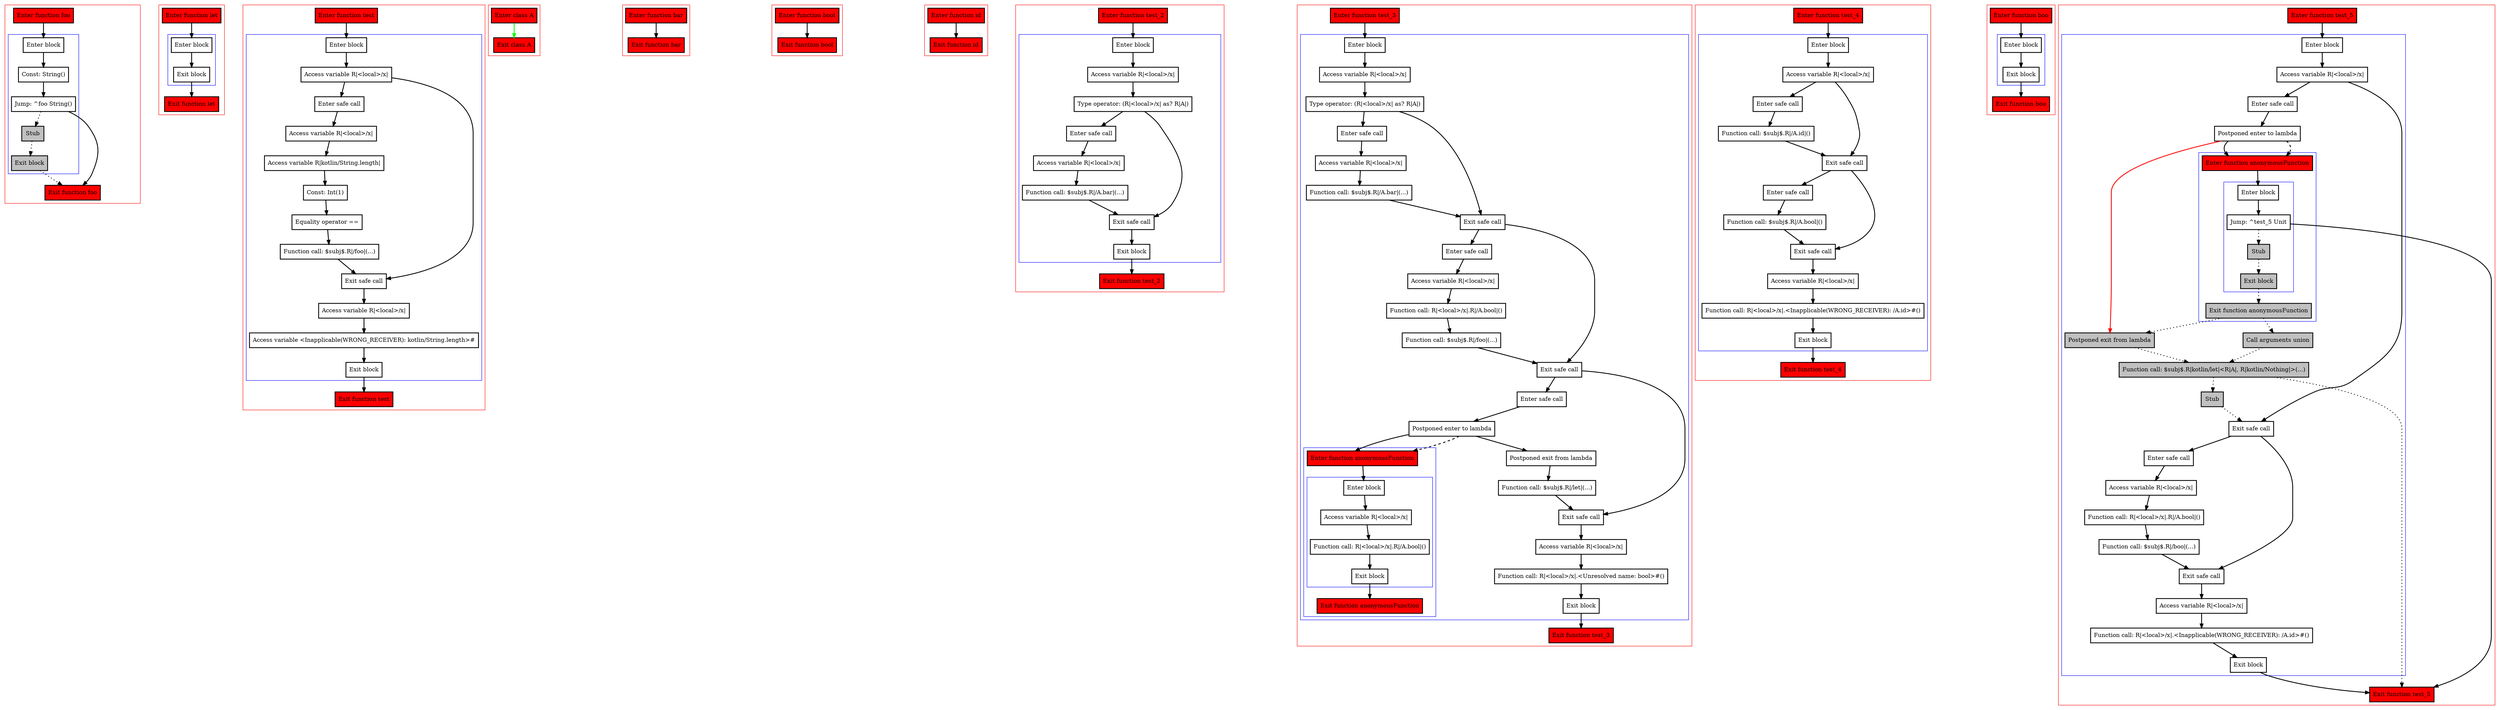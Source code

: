 digraph safeCalls_kt {
    graph [nodesep=3]
    node [shape=box penwidth=2]
    edge [penwidth=2]

    subgraph cluster_0 {
        color=red
        0 [label="Enter function foo" style="filled" fillcolor=red];
        subgraph cluster_1 {
            color=blue
            1 [label="Enter block"];
            2 [label="Const: String()"];
            3 [label="Jump: ^foo String()"];
            4 [label="Stub" style="filled" fillcolor=gray];
            5 [label="Exit block" style="filled" fillcolor=gray];
        }
        6 [label="Exit function foo" style="filled" fillcolor=red];
    }
    0 -> {1};
    1 -> {2};
    2 -> {3};
    3 -> {6};
    3 -> {4} [style=dotted];
    4 -> {5} [style=dotted];
    5 -> {6} [style=dotted];

    subgraph cluster_2 {
        color=red
        7 [label="Enter function let" style="filled" fillcolor=red];
        subgraph cluster_3 {
            color=blue
            8 [label="Enter block"];
            9 [label="Exit block"];
        }
        10 [label="Exit function let" style="filled" fillcolor=red];
    }
    7 -> {8};
    8 -> {9};
    9 -> {10};

    subgraph cluster_4 {
        color=red
        11 [label="Enter function test" style="filled" fillcolor=red];
        subgraph cluster_5 {
            color=blue
            12 [label="Enter block"];
            13 [label="Access variable R|<local>/x|"];
            14 [label="Enter safe call"];
            15 [label="Access variable R|<local>/x|"];
            16 [label="Access variable R|kotlin/String.length|"];
            17 [label="Const: Int(1)"];
            18 [label="Equality operator =="];
            19 [label="Function call: $subj$.R|/foo|(...)"];
            20 [label="Exit safe call"];
            21 [label="Access variable R|<local>/x|"];
            22 [label="Access variable <Inapplicable(WRONG_RECEIVER): kotlin/String.length>#"];
            23 [label="Exit block"];
        }
        24 [label="Exit function test" style="filled" fillcolor=red];
    }
    11 -> {12};
    12 -> {13};
    13 -> {14 20};
    14 -> {15};
    15 -> {16};
    16 -> {17};
    17 -> {18};
    18 -> {19};
    19 -> {20};
    20 -> {21};
    21 -> {22};
    22 -> {23};
    23 -> {24};

    subgraph cluster_6 {
        color=red
        25 [label="Enter class A" style="filled" fillcolor=red];
        26 [label="Exit class A" style="filled" fillcolor=red];
    }
    25 -> {26} [color=green];

    subgraph cluster_7 {
        color=red
        27 [label="Enter function bar" style="filled" fillcolor=red];
        28 [label="Exit function bar" style="filled" fillcolor=red];
    }
    27 -> {28};

    subgraph cluster_8 {
        color=red
        29 [label="Enter function bool" style="filled" fillcolor=red];
        30 [label="Exit function bool" style="filled" fillcolor=red];
    }
    29 -> {30};

    subgraph cluster_9 {
        color=red
        31 [label="Enter function id" style="filled" fillcolor=red];
        32 [label="Exit function id" style="filled" fillcolor=red];
    }
    31 -> {32};

    subgraph cluster_10 {
        color=red
        33 [label="Enter function test_2" style="filled" fillcolor=red];
        subgraph cluster_11 {
            color=blue
            34 [label="Enter block"];
            35 [label="Access variable R|<local>/x|"];
            36 [label="Type operator: (R|<local>/x| as? R|A|)"];
            37 [label="Enter safe call"];
            38 [label="Access variable R|<local>/x|"];
            39 [label="Function call: $subj$.R|/A.bar|(...)"];
            40 [label="Exit safe call"];
            41 [label="Exit block"];
        }
        42 [label="Exit function test_2" style="filled" fillcolor=red];
    }
    33 -> {34};
    34 -> {35};
    35 -> {36};
    36 -> {37 40};
    37 -> {38};
    38 -> {39};
    39 -> {40};
    40 -> {41};
    41 -> {42};

    subgraph cluster_12 {
        color=red
        43 [label="Enter function test_3" style="filled" fillcolor=red];
        subgraph cluster_13 {
            color=blue
            44 [label="Enter block"];
            45 [label="Access variable R|<local>/x|"];
            46 [label="Type operator: (R|<local>/x| as? R|A|)"];
            47 [label="Enter safe call"];
            48 [label="Access variable R|<local>/x|"];
            49 [label="Function call: $subj$.R|/A.bar|(...)"];
            50 [label="Exit safe call"];
            51 [label="Enter safe call"];
            52 [label="Access variable R|<local>/x|"];
            53 [label="Function call: R|<local>/x|.R|/A.bool|()"];
            54 [label="Function call: $subj$.R|/foo|(...)"];
            55 [label="Exit safe call"];
            56 [label="Enter safe call"];
            57 [label="Postponed enter to lambda"];
            subgraph cluster_14 {
                color=blue
                65 [label="Enter function anonymousFunction" style="filled" fillcolor=red];
                subgraph cluster_15 {
                    color=blue
                    66 [label="Enter block"];
                    67 [label="Access variable R|<local>/x|"];
                    68 [label="Function call: R|<local>/x|.R|/A.bool|()"];
                    69 [label="Exit block"];
                }
                70 [label="Exit function anonymousFunction" style="filled" fillcolor=red];
            }
            58 [label="Postponed exit from lambda"];
            59 [label="Function call: $subj$.R|/let|(...)"];
            60 [label="Exit safe call"];
            61 [label="Access variable R|<local>/x|"];
            62 [label="Function call: R|<local>/x|.<Unresolved name: bool>#()"];
            63 [label="Exit block"];
        }
        64 [label="Exit function test_3" style="filled" fillcolor=red];
    }
    43 -> {44};
    44 -> {45};
    45 -> {46};
    46 -> {47 50};
    47 -> {48};
    48 -> {49};
    49 -> {50};
    50 -> {51 55};
    51 -> {52};
    52 -> {53};
    53 -> {54};
    54 -> {55};
    55 -> {56 60};
    56 -> {57};
    57 -> {58 65};
    57 -> {65} [style=dashed];
    58 -> {59};
    59 -> {60};
    60 -> {61};
    61 -> {62};
    62 -> {63};
    63 -> {64};
    65 -> {66};
    66 -> {67};
    67 -> {68};
    68 -> {69};
    69 -> {70};

    subgraph cluster_16 {
        color=red
        71 [label="Enter function test_4" style="filled" fillcolor=red];
        subgraph cluster_17 {
            color=blue
            72 [label="Enter block"];
            73 [label="Access variable R|<local>/x|"];
            74 [label="Enter safe call"];
            75 [label="Function call: $subj$.R|/A.id|()"];
            76 [label="Exit safe call"];
            77 [label="Enter safe call"];
            78 [label="Function call: $subj$.R|/A.bool|()"];
            79 [label="Exit safe call"];
            80 [label="Access variable R|<local>/x|"];
            81 [label="Function call: R|<local>/x|.<Inapplicable(WRONG_RECEIVER): /A.id>#()"];
            82 [label="Exit block"];
        }
        83 [label="Exit function test_4" style="filled" fillcolor=red];
    }
    71 -> {72};
    72 -> {73};
    73 -> {74 76};
    74 -> {75};
    75 -> {76};
    76 -> {77 79};
    77 -> {78};
    78 -> {79};
    79 -> {80};
    80 -> {81};
    81 -> {82};
    82 -> {83};

    subgraph cluster_18 {
        color=red
        84 [label="Enter function boo" style="filled" fillcolor=red];
        subgraph cluster_19 {
            color=blue
            85 [label="Enter block"];
            86 [label="Exit block"];
        }
        87 [label="Exit function boo" style="filled" fillcolor=red];
    }
    84 -> {85};
    85 -> {86};
    86 -> {87};

    subgraph cluster_20 {
        color=red
        88 [label="Enter function test_5" style="filled" fillcolor=red];
        subgraph cluster_21 {
            color=blue
            89 [label="Enter block"];
            90 [label="Access variable R|<local>/x|"];
            91 [label="Enter safe call"];
            92 [label="Postponed enter to lambda"];
            subgraph cluster_22 {
                color=blue
                107 [label="Enter function anonymousFunction" style="filled" fillcolor=red];
                subgraph cluster_23 {
                    color=blue
                    108 [label="Enter block"];
                    109 [label="Jump: ^test_5 Unit"];
                    110 [label="Stub" style="filled" fillcolor=gray];
                    111 [label="Exit block" style="filled" fillcolor=gray];
                }
                112 [label="Exit function anonymousFunction" style="filled" fillcolor=red style="filled" fillcolor=gray];
            }
            93 [label="Call arguments union" style="filled" fillcolor=gray];
            94 [label="Postponed exit from lambda" style="filled" fillcolor=gray];
            95 [label="Function call: $subj$.R|kotlin/let|<R|A|, R|kotlin/Nothing|>(...)" style="filled" fillcolor=gray];
            96 [label="Stub" style="filled" fillcolor=gray];
            97 [label="Exit safe call"];
            98 [label="Enter safe call"];
            99 [label="Access variable R|<local>/x|"];
            100 [label="Function call: R|<local>/x|.R|/A.bool|()"];
            101 [label="Function call: $subj$.R|/boo|(...)"];
            102 [label="Exit safe call"];
            103 [label="Access variable R|<local>/x|"];
            104 [label="Function call: R|<local>/x|.<Inapplicable(WRONG_RECEIVER): /A.id>#()"];
            105 [label="Exit block"];
        }
        106 [label="Exit function test_5" style="filled" fillcolor=red];
    }
    88 -> {89};
    89 -> {90};
    90 -> {91 97};
    91 -> {92};
    92 -> {107};
    92 -> {94} [color=red];
    92 -> {107} [style=dashed];
    93 -> {95} [style=dotted];
    94 -> {95} [style=dotted];
    95 -> {106 96} [style=dotted];
    96 -> {97} [style=dotted];
    97 -> {98 102};
    98 -> {99};
    99 -> {100};
    100 -> {101};
    101 -> {102};
    102 -> {103};
    103 -> {104};
    104 -> {105};
    105 -> {106};
    107 -> {108};
    108 -> {109};
    109 -> {106};
    109 -> {110} [style=dotted];
    110 -> {111} [style=dotted];
    111 -> {112} [style=dotted];
    112 -> {94 93} [style=dotted];

}
